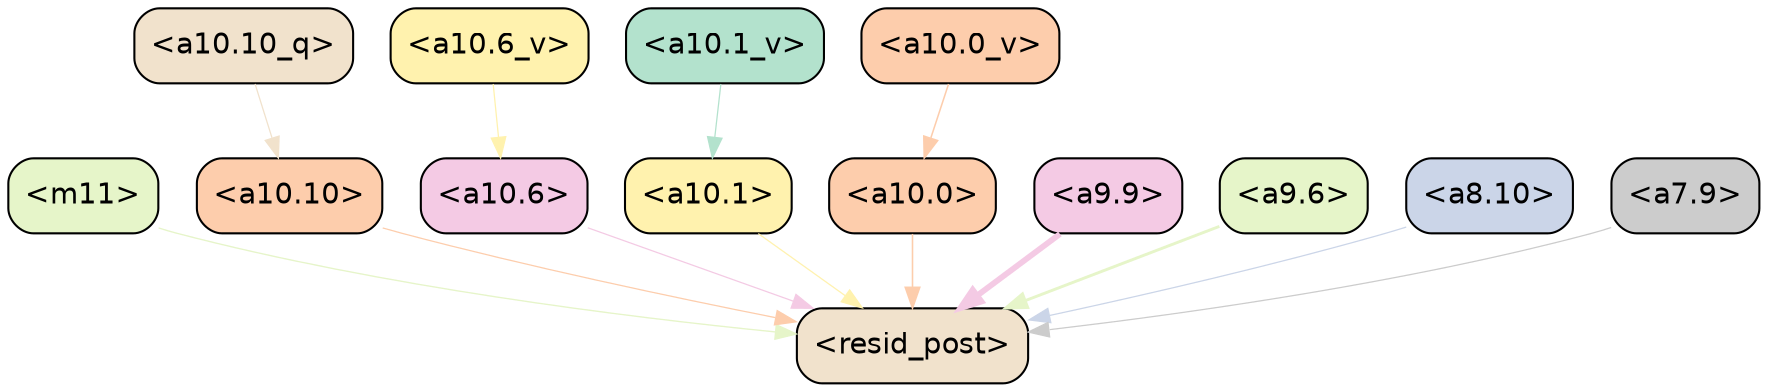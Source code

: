 strict digraph "" {
	graph [bgcolor=transparent,
		layout=dot,
		overlap=false,
		splines=true
	];
	"<m11>"	[color=black,
		fillcolor="#e6f5c9",
		fontname=Helvetica,
		shape=box,
		style="filled, rounded"];
	"<resid_post>"	[color=black,
		fillcolor="#f1e2cc",
		fontname=Helvetica,
		shape=box,
		style="filled, rounded"];
	"<m11>" -> "<resid_post>"	[color="#e6f5c9",
		penwidth=0.6392734050750732];
	"<a10.10>"	[color=black,
		fillcolor="#fdcdac",
		fontname=Helvetica,
		shape=box,
		style="filled, rounded"];
	"<a10.10>" -> "<resid_post>"	[color="#fdcdac",
		penwidth=0.6];
	"<a10.6>"	[color=black,
		fillcolor="#f4cae4",
		fontname=Helvetica,
		shape=box,
		style="filled, rounded"];
	"<a10.6>" -> "<resid_post>"	[color="#f4cae4",
		penwidth=0.6];
	"<a10.1>"	[color=black,
		fillcolor="#fff2ae",
		fontname=Helvetica,
		shape=box,
		style="filled, rounded"];
	"<a10.1>" -> "<resid_post>"	[color="#fff2ae",
		penwidth=0.6];
	"<a10.0>"	[color=black,
		fillcolor="#fdcdac",
		fontname=Helvetica,
		shape=box,
		style="filled, rounded"];
	"<a10.0>" -> "<resid_post>"	[color="#fdcdac",
		penwidth=0.7430362701416016];
	"<a9.9>"	[color=black,
		fillcolor="#f4cae4",
		fontname=Helvetica,
		shape=box,
		style="filled, rounded"];
	"<a9.9>" -> "<resid_post>"	[color="#f4cae4",
		penwidth=2.7972054481506348];
	"<a9.6>"	[color=black,
		fillcolor="#e6f5c9",
		fontname=Helvetica,
		shape=box,
		style="filled, rounded"];
	"<a9.6>" -> "<resid_post>"	[color="#e6f5c9",
		penwidth=1.394308090209961];
	"<a8.10>"	[color=black,
		fillcolor="#cbd5e8",
		fontname=Helvetica,
		shape=box,
		style="filled, rounded"];
	"<a8.10>" -> "<resid_post>"	[color="#cbd5e8",
		penwidth=0.6];
	"<a7.9>"	[color=black,
		fillcolor="#cccccc",
		fontname=Helvetica,
		shape=box,
		style="filled, rounded"];
	"<a7.9>" -> "<resid_post>"	[color="#cccccc",
		penwidth=0.6];
	"<a10.10_q>"	[color=black,
		fillcolor="#f1e2cc",
		fontname=Helvetica,
		shape=box,
		style="filled, rounded"];
	"<a10.10_q>" -> "<a10.10>"	[color="#f1e2cc",
		penwidth=0.6];
	"<a10.6_v>"	[color=black,
		fillcolor="#fff2ae",
		fontname=Helvetica,
		shape=box,
		style="filled, rounded"];
	"<a10.6_v>" -> "<a10.6>"	[color="#fff2ae",
		penwidth=0.6];
	"<a10.1_v>"	[color=black,
		fillcolor="#b3e2cd",
		fontname=Helvetica,
		shape=box,
		style="filled, rounded"];
	"<a10.1_v>" -> "<a10.1>"	[color="#b3e2cd",
		penwidth=0.6];
	"<a10.0_v>"	[color=black,
		fillcolor="#fdcdac",
		fontname=Helvetica,
		shape=box,
		style="filled, rounded"];
	"<a10.0_v>" -> "<a10.0>"	[color="#fdcdac",
		penwidth=0.7329092025756836];
}
